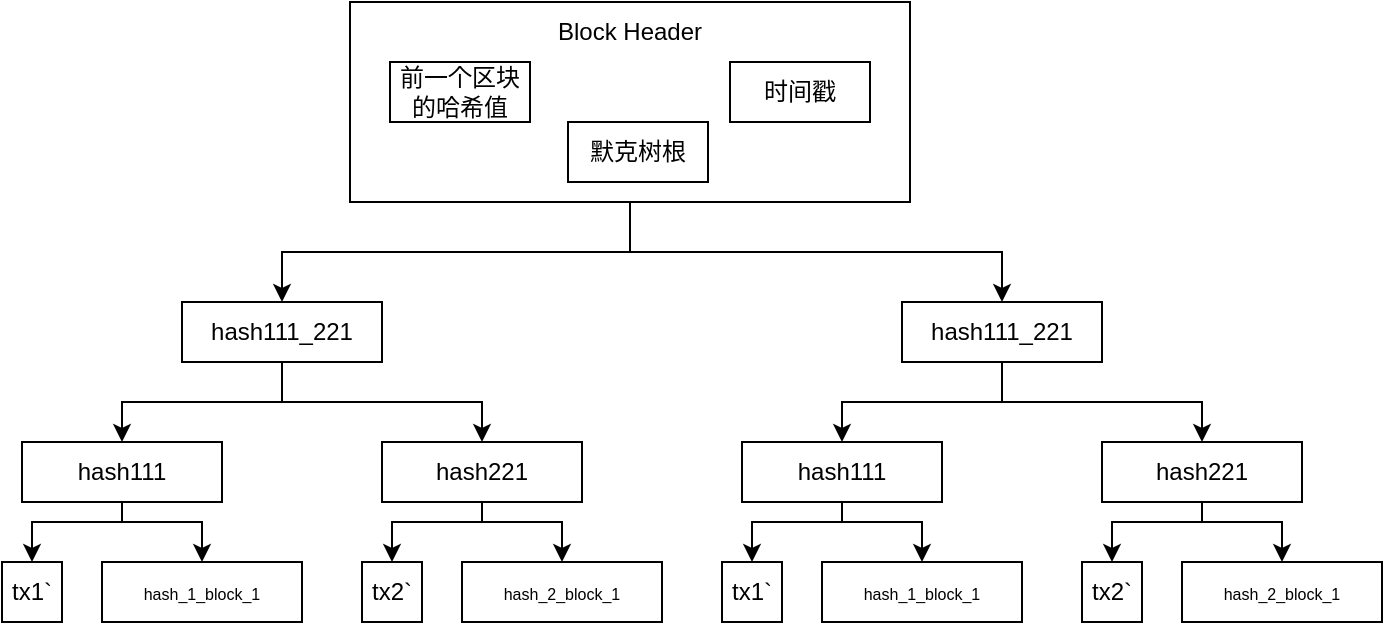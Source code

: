 <mxfile version="20.0.3" type="github">
  <diagram id="3rsK4sRMyDqufHuRaAZe" name="Page-1">
    <mxGraphModel dx="1422" dy="762" grid="1" gridSize="10" guides="1" tooltips="1" connect="1" arrows="1" fold="1" page="1" pageScale="1" pageWidth="827" pageHeight="1169" math="0" shadow="0">
      <root>
        <mxCell id="0" />
        <mxCell id="1" parent="0" />
        <mxCell id="U90KXrBJ-N6k7Ng19d0M-47" style="edgeStyle=orthogonalEdgeStyle;rounded=0;orthogonalLoop=1;jettySize=auto;html=1;entryX=0.5;entryY=0;entryDx=0;entryDy=0;fontSize=8;" edge="1" parent="1" source="U90KXrBJ-N6k7Ng19d0M-1" target="U90KXrBJ-N6k7Ng19d0M-40">
          <mxGeometry relative="1" as="geometry" />
        </mxCell>
        <mxCell id="U90KXrBJ-N6k7Ng19d0M-48" style="edgeStyle=orthogonalEdgeStyle;rounded=0;orthogonalLoop=1;jettySize=auto;html=1;entryX=0.5;entryY=0;entryDx=0;entryDy=0;fontSize=8;" edge="1" parent="1" source="U90KXrBJ-N6k7Ng19d0M-1" target="U90KXrBJ-N6k7Ng19d0M-20">
          <mxGeometry relative="1" as="geometry" />
        </mxCell>
        <mxCell id="U90KXrBJ-N6k7Ng19d0M-1" value="" style="rounded=0;whiteSpace=wrap;html=1;fillColor=none;" vertex="1" parent="1">
          <mxGeometry x="274" y="310" width="280" height="100" as="geometry" />
        </mxCell>
        <mxCell id="U90KXrBJ-N6k7Ng19d0M-2" value="前一个区块的哈希值" style="rounded=0;whiteSpace=wrap;html=1;fillColor=default;" vertex="1" parent="1">
          <mxGeometry x="294" y="340" width="70" height="30" as="geometry" />
        </mxCell>
        <mxCell id="U90KXrBJ-N6k7Ng19d0M-3" value="Block Header" style="text;html=1;strokeColor=none;fillColor=none;align=center;verticalAlign=middle;whiteSpace=wrap;rounded=0;" vertex="1" parent="1">
          <mxGeometry x="354" y="310" width="120" height="30" as="geometry" />
        </mxCell>
        <mxCell id="U90KXrBJ-N6k7Ng19d0M-4" value="默克树根" style="rounded=0;whiteSpace=wrap;html=1;fillColor=default;" vertex="1" parent="1">
          <mxGeometry x="383" y="370" width="70" height="30" as="geometry" />
        </mxCell>
        <mxCell id="U90KXrBJ-N6k7Ng19d0M-5" value="时间戳" style="rounded=0;whiteSpace=wrap;html=1;fillColor=default;" vertex="1" parent="1">
          <mxGeometry x="464" y="340" width="70" height="30" as="geometry" />
        </mxCell>
        <mxCell id="U90KXrBJ-N6k7Ng19d0M-7" value="tx1`" style="rounded=0;whiteSpace=wrap;html=1;fillColor=default;" vertex="1" parent="1">
          <mxGeometry x="100" y="590" width="30" height="30" as="geometry" />
        </mxCell>
        <mxCell id="U90KXrBJ-N6k7Ng19d0M-8" value="&lt;font style=&quot;font-size: 8px;&quot;&gt;hash_1_block_1&lt;/font&gt;" style="rounded=0;whiteSpace=wrap;html=1;fillColor=default;" vertex="1" parent="1">
          <mxGeometry x="150" y="590" width="100" height="30" as="geometry" />
        </mxCell>
        <mxCell id="U90KXrBJ-N6k7Ng19d0M-24" style="edgeStyle=orthogonalEdgeStyle;rounded=0;orthogonalLoop=1;jettySize=auto;html=1;entryX=0.5;entryY=0;entryDx=0;entryDy=0;fontSize=8;" edge="1" parent="1" source="U90KXrBJ-N6k7Ng19d0M-9" target="U90KXrBJ-N6k7Ng19d0M-7">
          <mxGeometry relative="1" as="geometry">
            <Array as="points">
              <mxPoint x="160" y="570" />
              <mxPoint x="115" y="570" />
            </Array>
          </mxGeometry>
        </mxCell>
        <mxCell id="U90KXrBJ-N6k7Ng19d0M-25" style="edgeStyle=orthogonalEdgeStyle;rounded=0;orthogonalLoop=1;jettySize=auto;html=1;fontSize=8;" edge="1" parent="1" source="U90KXrBJ-N6k7Ng19d0M-9" target="U90KXrBJ-N6k7Ng19d0M-8">
          <mxGeometry relative="1" as="geometry">
            <Array as="points">
              <mxPoint x="160" y="570" />
              <mxPoint x="200" y="570" />
            </Array>
          </mxGeometry>
        </mxCell>
        <mxCell id="U90KXrBJ-N6k7Ng19d0M-9" value="hash111" style="rounded=0;whiteSpace=wrap;html=1;fillColor=default;" vertex="1" parent="1">
          <mxGeometry x="110" y="530" width="100" height="30" as="geometry" />
        </mxCell>
        <mxCell id="U90KXrBJ-N6k7Ng19d0M-31" style="edgeStyle=orthogonalEdgeStyle;rounded=0;orthogonalLoop=1;jettySize=auto;html=1;entryX=0.5;entryY=0;entryDx=0;entryDy=0;fontSize=8;" edge="1" parent="1" source="U90KXrBJ-N6k7Ng19d0M-20" target="U90KXrBJ-N6k7Ng19d0M-9">
          <mxGeometry relative="1" as="geometry" />
        </mxCell>
        <mxCell id="U90KXrBJ-N6k7Ng19d0M-32" style="edgeStyle=orthogonalEdgeStyle;rounded=0;orthogonalLoop=1;jettySize=auto;html=1;entryX=0.5;entryY=0;entryDx=0;entryDy=0;fontSize=8;" edge="1" parent="1" source="U90KXrBJ-N6k7Ng19d0M-20" target="U90KXrBJ-N6k7Ng19d0M-30">
          <mxGeometry relative="1" as="geometry" />
        </mxCell>
        <mxCell id="U90KXrBJ-N6k7Ng19d0M-20" value="hash111_221" style="rounded=0;whiteSpace=wrap;html=1;fillColor=default;" vertex="1" parent="1">
          <mxGeometry x="190" y="460" width="100" height="30" as="geometry" />
        </mxCell>
        <mxCell id="U90KXrBJ-N6k7Ng19d0M-26" value="tx2`" style="rounded=0;whiteSpace=wrap;html=1;fillColor=default;" vertex="1" parent="1">
          <mxGeometry x="280" y="590" width="30" height="30" as="geometry" />
        </mxCell>
        <mxCell id="U90KXrBJ-N6k7Ng19d0M-27" value="&lt;font style=&quot;font-size: 8px;&quot;&gt;hash_2_block_1&lt;/font&gt;" style="rounded=0;whiteSpace=wrap;html=1;fillColor=default;" vertex="1" parent="1">
          <mxGeometry x="330" y="590" width="100" height="30" as="geometry" />
        </mxCell>
        <mxCell id="U90KXrBJ-N6k7Ng19d0M-28" style="edgeStyle=orthogonalEdgeStyle;rounded=0;orthogonalLoop=1;jettySize=auto;html=1;entryX=0.5;entryY=0;entryDx=0;entryDy=0;fontSize=8;" edge="1" parent="1" source="U90KXrBJ-N6k7Ng19d0M-30" target="U90KXrBJ-N6k7Ng19d0M-26">
          <mxGeometry relative="1" as="geometry">
            <Array as="points">
              <mxPoint x="340" y="570" />
              <mxPoint x="295" y="570" />
            </Array>
          </mxGeometry>
        </mxCell>
        <mxCell id="U90KXrBJ-N6k7Ng19d0M-29" style="edgeStyle=orthogonalEdgeStyle;rounded=0;orthogonalLoop=1;jettySize=auto;html=1;fontSize=8;" edge="1" parent="1" source="U90KXrBJ-N6k7Ng19d0M-30" target="U90KXrBJ-N6k7Ng19d0M-27">
          <mxGeometry relative="1" as="geometry">
            <Array as="points">
              <mxPoint x="340" y="570" />
              <mxPoint x="380" y="570" />
            </Array>
          </mxGeometry>
        </mxCell>
        <mxCell id="U90KXrBJ-N6k7Ng19d0M-30" value="hash221" style="rounded=0;whiteSpace=wrap;html=1;fillColor=default;" vertex="1" parent="1">
          <mxGeometry x="290" y="530" width="100" height="30" as="geometry" />
        </mxCell>
        <mxCell id="U90KXrBJ-N6k7Ng19d0M-33" value="tx1`" style="rounded=0;whiteSpace=wrap;html=1;fillColor=default;" vertex="1" parent="1">
          <mxGeometry x="460" y="590" width="30" height="30" as="geometry" />
        </mxCell>
        <mxCell id="U90KXrBJ-N6k7Ng19d0M-34" value="&lt;font style=&quot;font-size: 8px;&quot;&gt;hash_1_block_1&lt;/font&gt;" style="rounded=0;whiteSpace=wrap;html=1;fillColor=default;" vertex="1" parent="1">
          <mxGeometry x="510" y="590" width="100" height="30" as="geometry" />
        </mxCell>
        <mxCell id="U90KXrBJ-N6k7Ng19d0M-35" style="edgeStyle=orthogonalEdgeStyle;rounded=0;orthogonalLoop=1;jettySize=auto;html=1;entryX=0.5;entryY=0;entryDx=0;entryDy=0;fontSize=8;" edge="1" parent="1" source="U90KXrBJ-N6k7Ng19d0M-37" target="U90KXrBJ-N6k7Ng19d0M-33">
          <mxGeometry relative="1" as="geometry">
            <Array as="points">
              <mxPoint x="520" y="570" />
              <mxPoint x="475" y="570" />
            </Array>
          </mxGeometry>
        </mxCell>
        <mxCell id="U90KXrBJ-N6k7Ng19d0M-36" style="edgeStyle=orthogonalEdgeStyle;rounded=0;orthogonalLoop=1;jettySize=auto;html=1;fontSize=8;" edge="1" parent="1" source="U90KXrBJ-N6k7Ng19d0M-37" target="U90KXrBJ-N6k7Ng19d0M-34">
          <mxGeometry relative="1" as="geometry">
            <Array as="points">
              <mxPoint x="520" y="570" />
              <mxPoint x="560" y="570" />
            </Array>
          </mxGeometry>
        </mxCell>
        <mxCell id="U90KXrBJ-N6k7Ng19d0M-37" value="hash111" style="rounded=0;whiteSpace=wrap;html=1;fillColor=default;" vertex="1" parent="1">
          <mxGeometry x="470" y="530" width="100" height="30" as="geometry" />
        </mxCell>
        <mxCell id="U90KXrBJ-N6k7Ng19d0M-38" style="edgeStyle=orthogonalEdgeStyle;rounded=0;orthogonalLoop=1;jettySize=auto;html=1;entryX=0.5;entryY=0;entryDx=0;entryDy=0;fontSize=8;" edge="1" parent="1" source="U90KXrBJ-N6k7Ng19d0M-40" target="U90KXrBJ-N6k7Ng19d0M-37">
          <mxGeometry relative="1" as="geometry" />
        </mxCell>
        <mxCell id="U90KXrBJ-N6k7Ng19d0M-39" style="edgeStyle=orthogonalEdgeStyle;rounded=0;orthogonalLoop=1;jettySize=auto;html=1;entryX=0.5;entryY=0;entryDx=0;entryDy=0;fontSize=8;" edge="1" parent="1" source="U90KXrBJ-N6k7Ng19d0M-40" target="U90KXrBJ-N6k7Ng19d0M-45">
          <mxGeometry relative="1" as="geometry" />
        </mxCell>
        <mxCell id="U90KXrBJ-N6k7Ng19d0M-40" value="hash111_221" style="rounded=0;whiteSpace=wrap;html=1;fillColor=default;" vertex="1" parent="1">
          <mxGeometry x="550" y="460" width="100" height="30" as="geometry" />
        </mxCell>
        <mxCell id="U90KXrBJ-N6k7Ng19d0M-41" value="tx2`" style="rounded=0;whiteSpace=wrap;html=1;fillColor=default;" vertex="1" parent="1">
          <mxGeometry x="640" y="590" width="30" height="30" as="geometry" />
        </mxCell>
        <mxCell id="U90KXrBJ-N6k7Ng19d0M-42" value="&lt;font style=&quot;font-size: 8px;&quot;&gt;hash_2_block_1&lt;/font&gt;" style="rounded=0;whiteSpace=wrap;html=1;fillColor=default;" vertex="1" parent="1">
          <mxGeometry x="690" y="590" width="100" height="30" as="geometry" />
        </mxCell>
        <mxCell id="U90KXrBJ-N6k7Ng19d0M-43" style="edgeStyle=orthogonalEdgeStyle;rounded=0;orthogonalLoop=1;jettySize=auto;html=1;entryX=0.5;entryY=0;entryDx=0;entryDy=0;fontSize=8;" edge="1" parent="1" source="U90KXrBJ-N6k7Ng19d0M-45" target="U90KXrBJ-N6k7Ng19d0M-41">
          <mxGeometry relative="1" as="geometry">
            <Array as="points">
              <mxPoint x="700" y="570" />
              <mxPoint x="655" y="570" />
            </Array>
          </mxGeometry>
        </mxCell>
        <mxCell id="U90KXrBJ-N6k7Ng19d0M-44" style="edgeStyle=orthogonalEdgeStyle;rounded=0;orthogonalLoop=1;jettySize=auto;html=1;fontSize=8;" edge="1" parent="1" source="U90KXrBJ-N6k7Ng19d0M-45" target="U90KXrBJ-N6k7Ng19d0M-42">
          <mxGeometry relative="1" as="geometry">
            <Array as="points">
              <mxPoint x="700" y="570" />
              <mxPoint x="740" y="570" />
            </Array>
          </mxGeometry>
        </mxCell>
        <mxCell id="U90KXrBJ-N6k7Ng19d0M-45" value="hash221" style="rounded=0;whiteSpace=wrap;html=1;fillColor=default;" vertex="1" parent="1">
          <mxGeometry x="650" y="530" width="100" height="30" as="geometry" />
        </mxCell>
      </root>
    </mxGraphModel>
  </diagram>
</mxfile>

